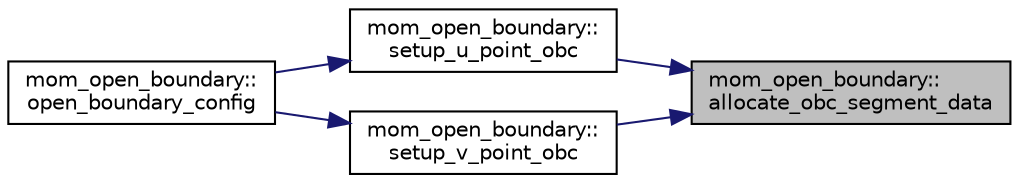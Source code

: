 digraph "mom_open_boundary::allocate_obc_segment_data"
{
 // INTERACTIVE_SVG=YES
 // LATEX_PDF_SIZE
  edge [fontname="Helvetica",fontsize="10",labelfontname="Helvetica",labelfontsize="10"];
  node [fontname="Helvetica",fontsize="10",shape=record];
  rankdir="RL";
  Node1 [label="mom_open_boundary::\lallocate_obc_segment_data",height=0.2,width=0.4,color="black", fillcolor="grey75", style="filled", fontcolor="black",tooltip="Allocate segment data fields."];
  Node1 -> Node2 [dir="back",color="midnightblue",fontsize="10",style="solid",fontname="Helvetica"];
  Node2 [label="mom_open_boundary::\lsetup_u_point_obc",height=0.2,width=0.4,color="black", fillcolor="white", style="filled",URL="$namespacemom__open__boundary.html#aa40e3464225d4e017b1a738995eeb3b2",tooltip="Parse an OBC_SEGMENT_%%% string starting with \"I=\" and configure placement and type of OBC accordingl..."];
  Node2 -> Node3 [dir="back",color="midnightblue",fontsize="10",style="solid",fontname="Helvetica"];
  Node3 [label="mom_open_boundary::\lopen_boundary_config",height=0.2,width=0.4,color="black", fillcolor="white", style="filled",URL="$namespacemom__open__boundary.html#ac94938f1a657896ff03efd3864faa02a",tooltip="Enables OBC module and reads configuration parameters This routine is called from MOM_initialize_fixe..."];
  Node1 -> Node4 [dir="back",color="midnightblue",fontsize="10",style="solid",fontname="Helvetica"];
  Node4 [label="mom_open_boundary::\lsetup_v_point_obc",height=0.2,width=0.4,color="black", fillcolor="white", style="filled",URL="$namespacemom__open__boundary.html#a706dd2fb2049757b3b76bf8b481e735c",tooltip="Parse an OBC_SEGMENT_%%% string starting with \"J=\" and configure placement and type of OBC accordingl..."];
  Node4 -> Node3 [dir="back",color="midnightblue",fontsize="10",style="solid",fontname="Helvetica"];
}
